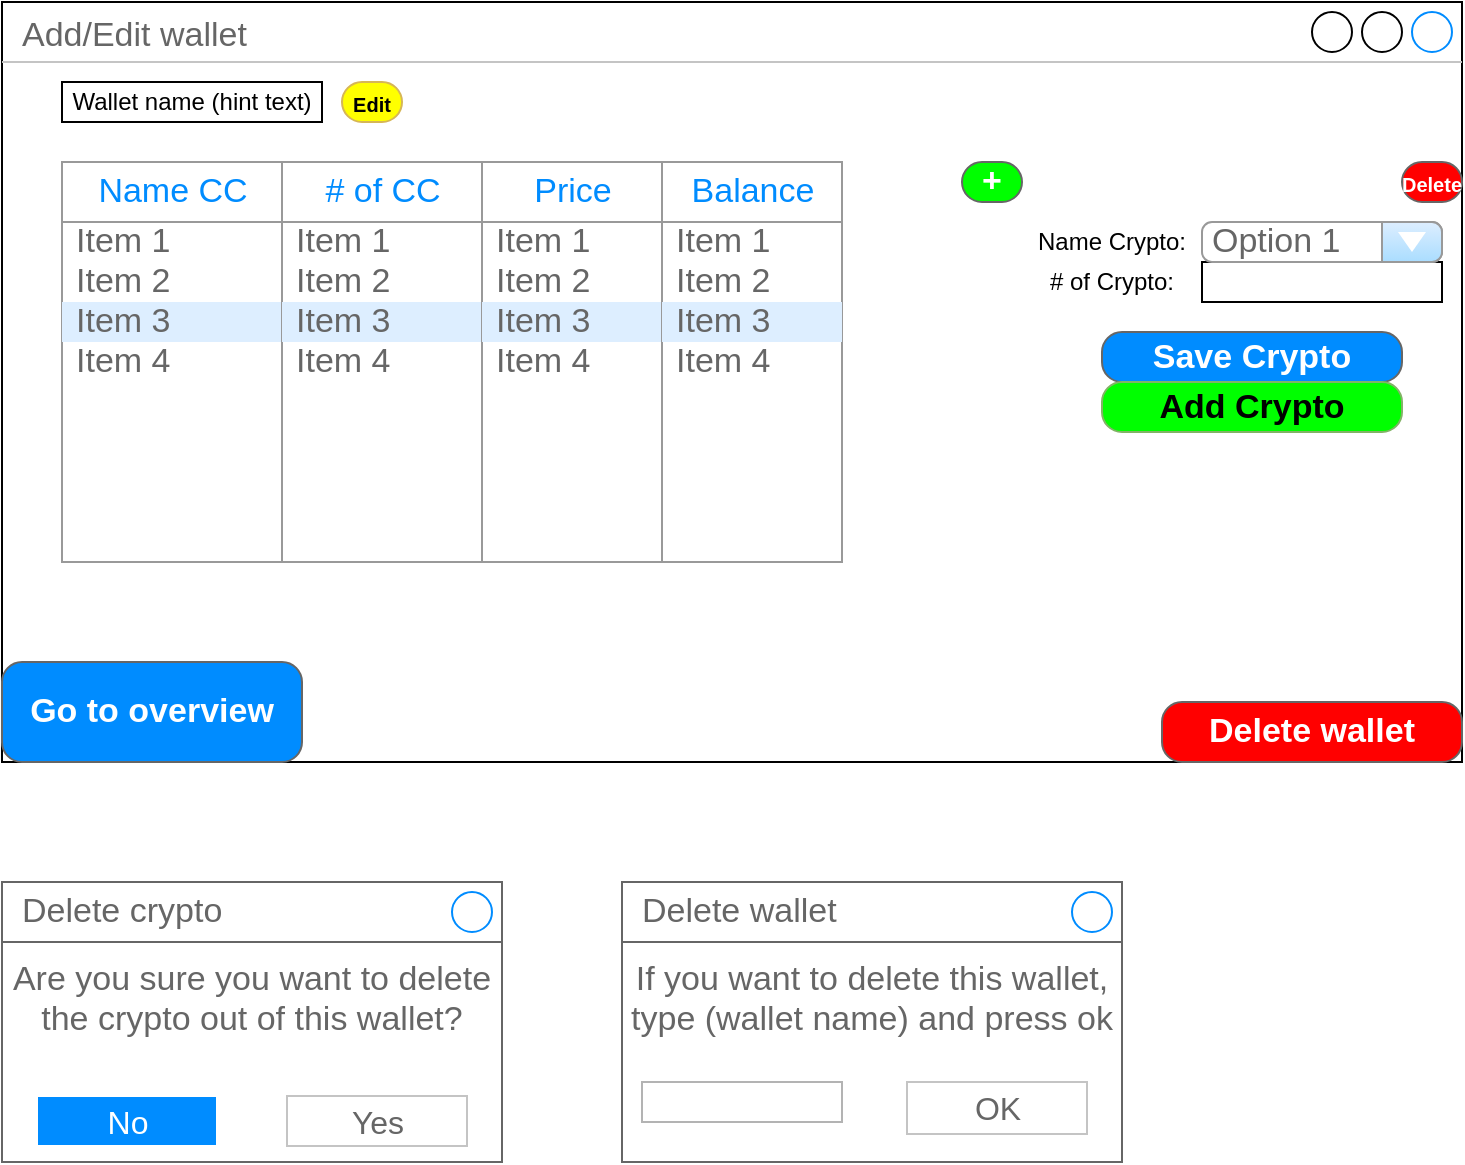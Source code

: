 <mxfile version="13.9.9" type="device"><diagram id="nyt5AFLBLkqbIVctxiFJ" name="Page-1"><mxGraphModel dx="1086" dy="806" grid="1" gridSize="10" guides="1" tooltips="1" connect="1" arrows="1" fold="1" page="1" pageScale="1" pageWidth="827" pageHeight="1169" math="0" shadow="0"><root><mxCell id="0"/><mxCell id="1" parent="0"/><mxCell id="b0OzLWJaSy7-i8YKoPhJ-1" value="Add/Edit wallet" style="strokeWidth=1;shadow=0;dashed=0;align=center;html=1;shape=mxgraph.mockup.containers.window;align=left;verticalAlign=top;spacingLeft=8;strokeColor2=#008cff;strokeColor3=#c4c4c4;fontColor=#666666;mainText=;fontSize=17;labelBackgroundColor=none;" parent="1" vertex="1"><mxGeometry width="730" height="380" as="geometry"/></mxCell><mxCell id="b0OzLWJaSy7-i8YKoPhJ-2" value="Wallet name (hint text)" style="rounded=0;whiteSpace=wrap;html=1;" parent="1" vertex="1"><mxGeometry x="30" y="40" width="130" height="20" as="geometry"/></mxCell><mxCell id="b0OzLWJaSy7-i8YKoPhJ-3" value="&lt;font style=&quot;font-size: 10px&quot;&gt;Edit&lt;/font&gt;" style="strokeWidth=1;shadow=0;dashed=0;align=center;html=1;shape=mxgraph.mockup.buttons.button;strokeColor=#d6b656;mainText=;buttonStyle=round;fontSize=17;fontStyle=1;whiteSpace=wrap;fillColor=#FFFF00;" parent="1" vertex="1"><mxGeometry x="170" y="40" width="30" height="20" as="geometry"/></mxCell><mxCell id="b0OzLWJaSy7-i8YKoPhJ-9" value="" style="strokeWidth=1;shadow=0;dashed=0;align=center;html=1;shape=mxgraph.mockup.forms.rrect;rSize=0;strokeColor=#999999;fillColor=#ffffff;" parent="1" vertex="1"><mxGeometry x="30" y="80" width="110" height="200" as="geometry"/></mxCell><mxCell id="b0OzLWJaSy7-i8YKoPhJ-10" value="Name CC" style="strokeWidth=1;shadow=0;dashed=0;align=center;html=1;shape=mxgraph.mockup.forms.rrect;rSize=0;strokeColor=#999999;fontColor=#008cff;fontSize=17;fillColor=#ffffff;resizeWidth=1;" parent="b0OzLWJaSy7-i8YKoPhJ-9" vertex="1"><mxGeometry width="110.0" height="30" relative="1" as="geometry"/></mxCell><mxCell id="b0OzLWJaSy7-i8YKoPhJ-11" value="Item 1" style="strokeWidth=1;shadow=0;dashed=0;align=center;html=1;shape=mxgraph.mockup.forms.anchor;fontSize=17;fontColor=#666666;align=left;spacingLeft=5;resizeWidth=1;" parent="b0OzLWJaSy7-i8YKoPhJ-9" vertex="1"><mxGeometry width="110.0" height="20" relative="1" as="geometry"><mxPoint y="30" as="offset"/></mxGeometry></mxCell><mxCell id="b0OzLWJaSy7-i8YKoPhJ-12" value="Item 2" style="strokeWidth=1;shadow=0;dashed=0;align=center;html=1;shape=mxgraph.mockup.forms.anchor;fontSize=17;fontColor=#666666;align=left;spacingLeft=5;resizeWidth=1;" parent="b0OzLWJaSy7-i8YKoPhJ-9" vertex="1"><mxGeometry width="110.0" height="20" relative="1" as="geometry"><mxPoint y="50" as="offset"/></mxGeometry></mxCell><mxCell id="b0OzLWJaSy7-i8YKoPhJ-13" value="Item 3" style="strokeWidth=1;shadow=0;dashed=0;align=center;html=1;shape=mxgraph.mockup.forms.rrect;rSize=0;fontSize=17;fontColor=#666666;align=left;spacingLeft=5;fillColor=#ddeeff;strokeColor=none;resizeWidth=1;" parent="b0OzLWJaSy7-i8YKoPhJ-9" vertex="1"><mxGeometry width="110.0" height="20" relative="1" as="geometry"><mxPoint y="70" as="offset"/></mxGeometry></mxCell><mxCell id="b0OzLWJaSy7-i8YKoPhJ-14" value="Item 4" style="strokeWidth=1;shadow=0;dashed=0;align=center;html=1;shape=mxgraph.mockup.forms.anchor;fontSize=17;fontColor=#666666;align=left;spacingLeft=5;resizeWidth=1;" parent="b0OzLWJaSy7-i8YKoPhJ-9" vertex="1"><mxGeometry width="110.0" height="20" relative="1" as="geometry"><mxPoint y="90" as="offset"/></mxGeometry></mxCell><mxCell id="b0OzLWJaSy7-i8YKoPhJ-15" value="" style="strokeWidth=1;shadow=0;dashed=0;align=center;html=1;shape=mxgraph.mockup.forms.rrect;rSize=0;strokeColor=#999999;fillColor=#ffffff;" parent="1" vertex="1"><mxGeometry x="140" y="80" width="100" height="200" as="geometry"/></mxCell><mxCell id="b0OzLWJaSy7-i8YKoPhJ-16" value="# of CC" style="strokeWidth=1;shadow=0;dashed=0;align=center;html=1;shape=mxgraph.mockup.forms.rrect;rSize=0;strokeColor=#999999;fontColor=#008cff;fontSize=17;fillColor=#ffffff;resizeWidth=1;" parent="b0OzLWJaSy7-i8YKoPhJ-15" vertex="1"><mxGeometry width="100" height="30" relative="1" as="geometry"/></mxCell><mxCell id="b0OzLWJaSy7-i8YKoPhJ-17" value="Item 1" style="strokeWidth=1;shadow=0;dashed=0;align=center;html=1;shape=mxgraph.mockup.forms.anchor;fontSize=17;fontColor=#666666;align=left;spacingLeft=5;resizeWidth=1;" parent="b0OzLWJaSy7-i8YKoPhJ-15" vertex="1"><mxGeometry width="100" height="20" relative="1" as="geometry"><mxPoint y="30" as="offset"/></mxGeometry></mxCell><mxCell id="b0OzLWJaSy7-i8YKoPhJ-18" value="Item 2" style="strokeWidth=1;shadow=0;dashed=0;align=center;html=1;shape=mxgraph.mockup.forms.anchor;fontSize=17;fontColor=#666666;align=left;spacingLeft=5;resizeWidth=1;" parent="b0OzLWJaSy7-i8YKoPhJ-15" vertex="1"><mxGeometry width="100" height="20" relative="1" as="geometry"><mxPoint y="50" as="offset"/></mxGeometry></mxCell><mxCell id="b0OzLWJaSy7-i8YKoPhJ-19" value="Item 3" style="strokeWidth=1;shadow=0;dashed=0;align=center;html=1;shape=mxgraph.mockup.forms.rrect;rSize=0;fontSize=17;fontColor=#666666;align=left;spacingLeft=5;fillColor=#ddeeff;strokeColor=none;resizeWidth=1;" parent="b0OzLWJaSy7-i8YKoPhJ-15" vertex="1"><mxGeometry width="100" height="20" relative="1" as="geometry"><mxPoint y="70" as="offset"/></mxGeometry></mxCell><mxCell id="b0OzLWJaSy7-i8YKoPhJ-20" value="Item 4" style="strokeWidth=1;shadow=0;dashed=0;align=center;html=1;shape=mxgraph.mockup.forms.anchor;fontSize=17;fontColor=#666666;align=left;spacingLeft=5;resizeWidth=1;" parent="b0OzLWJaSy7-i8YKoPhJ-15" vertex="1"><mxGeometry width="100" height="20" relative="1" as="geometry"><mxPoint y="90" as="offset"/></mxGeometry></mxCell><mxCell id="b0OzLWJaSy7-i8YKoPhJ-21" value="+" style="strokeWidth=1;shadow=0;dashed=0;align=center;html=1;shape=mxgraph.mockup.buttons.button;strokeColor=#666666;fontColor=#ffffff;mainText=;buttonStyle=round;fontSize=17;fontStyle=1;whiteSpace=wrap;fillColor=#00FF00;" parent="1" vertex="1"><mxGeometry x="480" y="80" width="30" height="20" as="geometry"/></mxCell><mxCell id="b0OzLWJaSy7-i8YKoPhJ-22" value="&lt;font style=&quot;font-size: 10px&quot;&gt;Delete&lt;/font&gt;" style="strokeWidth=1;shadow=0;dashed=0;align=center;html=1;shape=mxgraph.mockup.buttons.button;strokeColor=#666666;fontColor=#ffffff;mainText=;buttonStyle=round;fontSize=17;fontStyle=1;whiteSpace=wrap;fillColor=#FF0000;" parent="1" vertex="1"><mxGeometry x="700" y="80" width="30" height="20" as="geometry"/></mxCell><mxCell id="b0OzLWJaSy7-i8YKoPhJ-24" value="Name Crypto:" style="text;html=1;strokeColor=none;fillColor=none;align=center;verticalAlign=middle;whiteSpace=wrap;rounded=0;" parent="1" vertex="1"><mxGeometry x="510" y="110" width="90" height="20" as="geometry"/></mxCell><mxCell id="b0OzLWJaSy7-i8YKoPhJ-25" value="# of Crypto:" style="text;html=1;strokeColor=none;fillColor=none;align=center;verticalAlign=middle;whiteSpace=wrap;rounded=0;" parent="1" vertex="1"><mxGeometry x="510" y="130" width="90" height="20" as="geometry"/></mxCell><mxCell id="b0OzLWJaSy7-i8YKoPhJ-27" value="" style="rounded=0;whiteSpace=wrap;html=1;fillColor=#FFFFFF;" parent="1" vertex="1"><mxGeometry x="600" y="130" width="120" height="20" as="geometry"/></mxCell><mxCell id="b0OzLWJaSy7-i8YKoPhJ-28" value="Delete wallet" style="strokeWidth=1;shadow=0;dashed=0;align=center;html=1;shape=mxgraph.mockup.buttons.button;strokeColor=#666666;fontColor=#ffffff;mainText=;buttonStyle=round;fontSize=17;fontStyle=1;whiteSpace=wrap;fillColor=#FF0000;" parent="1" vertex="1"><mxGeometry x="580" y="350" width="150" height="30" as="geometry"/></mxCell><mxCell id="b0OzLWJaSy7-i8YKoPhJ-29" value="Save Crypto" style="strokeWidth=1;shadow=0;dashed=0;align=center;html=1;shape=mxgraph.mockup.buttons.button;strokeColor=#666666;fontColor=#ffffff;mainText=;buttonStyle=round;fontSize=17;fontStyle=1;fillColor=#008cff;whiteSpace=wrap;" parent="1" vertex="1"><mxGeometry x="550" y="165" width="150" height="25" as="geometry"/></mxCell><mxCell id="b0OzLWJaSy7-i8YKoPhJ-30" value="Go to overview" style="strokeWidth=1;shadow=0;dashed=0;align=center;html=1;shape=mxgraph.mockup.buttons.button;strokeColor=#666666;fontColor=#ffffff;mainText=;buttonStyle=round;fontSize=17;fontStyle=1;fillColor=#008cff;whiteSpace=wrap;" parent="1" vertex="1"><mxGeometry y="330" width="150" height="50" as="geometry"/></mxCell><mxCell id="b0OzLWJaSy7-i8YKoPhJ-31" value="Are you sure you want to delete the crypto out of this wallet?" style="strokeWidth=1;shadow=0;dashed=0;align=center;html=1;shape=mxgraph.mockup.containers.rrect;rSize=0;strokeColor=#666666;fontColor=#666666;fontSize=17;verticalAlign=top;whiteSpace=wrap;fillColor=#ffffff;spacingTop=32;" parent="1" vertex="1"><mxGeometry y="440" width="250" height="140" as="geometry"/></mxCell><mxCell id="b0OzLWJaSy7-i8YKoPhJ-32" value="Delete crypto" style="strokeWidth=1;shadow=0;dashed=0;align=center;html=1;shape=mxgraph.mockup.containers.rrect;rSize=0;fontSize=17;fontColor=#666666;strokeColor=#666666;align=left;spacingLeft=8;fillColor=none;resizeWidth=1;" parent="b0OzLWJaSy7-i8YKoPhJ-31" vertex="1"><mxGeometry width="250" height="30" relative="1" as="geometry"/></mxCell><mxCell id="b0OzLWJaSy7-i8YKoPhJ-33" value="" style="shape=ellipse;strokeColor=#008cff;resizable=0;fillColor=none;html=1;" parent="b0OzLWJaSy7-i8YKoPhJ-32" vertex="1"><mxGeometry x="1" y="0.5" width="20" height="20" relative="1" as="geometry"><mxPoint x="-25" y="-10" as="offset"/></mxGeometry></mxCell><mxCell id="b0OzLWJaSy7-i8YKoPhJ-34" value="&lt;font color=&quot;#ffffff&quot;&gt;No&lt;/font&gt;" style="strokeWidth=1;shadow=0;dashed=0;align=center;html=1;shape=mxgraph.mockup.containers.rrect;rSize=0;fontSize=16;fontColor=#666666;whiteSpace=wrap;fillColor=#008CFF;strokeColor=#FFFFFF;" parent="b0OzLWJaSy7-i8YKoPhJ-31" vertex="1"><mxGeometry x="0.25" y="1" width="90" height="25" relative="1" as="geometry"><mxPoint x="-45" y="-33" as="offset"/></mxGeometry></mxCell><mxCell id="b0OzLWJaSy7-i8YKoPhJ-35" value="Yes" style="strokeWidth=1;shadow=0;dashed=0;align=center;html=1;shape=mxgraph.mockup.containers.rrect;rSize=0;fontSize=16;fontColor=#666666;strokeColor=#c4c4c4;whiteSpace=wrap;fillColor=none;" parent="b0OzLWJaSy7-i8YKoPhJ-31" vertex="1"><mxGeometry x="0.75" y="1" width="90" height="25" relative="1" as="geometry"><mxPoint x="-45" y="-33" as="offset"/></mxGeometry></mxCell><mxCell id="b0OzLWJaSy7-i8YKoPhJ-36" value="If you want to delete this wallet, type (wallet name) and press ok" style="strokeWidth=1;shadow=0;dashed=0;align=center;html=1;shape=mxgraph.mockup.containers.rrect;rSize=0;strokeColor=#666666;fontColor=#666666;fontSize=17;verticalAlign=top;whiteSpace=wrap;fillColor=#ffffff;spacingTop=32;" parent="1" vertex="1"><mxGeometry x="310" y="440" width="250" height="140" as="geometry"/></mxCell><mxCell id="b0OzLWJaSy7-i8YKoPhJ-37" value="Delete wallet" style="strokeWidth=1;shadow=0;dashed=0;align=center;html=1;shape=mxgraph.mockup.containers.rrect;rSize=0;fontSize=17;fontColor=#666666;strokeColor=#666666;align=left;spacingLeft=8;fillColor=none;resizeWidth=1;" parent="b0OzLWJaSy7-i8YKoPhJ-36" vertex="1"><mxGeometry width="250" height="30" relative="1" as="geometry"/></mxCell><mxCell id="b0OzLWJaSy7-i8YKoPhJ-38" value="" style="shape=ellipse;strokeColor=#008cff;resizable=0;fillColor=none;html=1;" parent="b0OzLWJaSy7-i8YKoPhJ-37" vertex="1"><mxGeometry x="1" y="0.5" width="20" height="20" relative="1" as="geometry"><mxPoint x="-25" y="-10" as="offset"/></mxGeometry></mxCell><mxCell id="b0OzLWJaSy7-i8YKoPhJ-40" value="OK" style="strokeWidth=1;shadow=0;dashed=0;align=center;html=1;shape=mxgraph.mockup.containers.rrect;rSize=0;fontSize=16;fontColor=#666666;strokeColor=#c4c4c4;whiteSpace=wrap;fillColor=none;" parent="b0OzLWJaSy7-i8YKoPhJ-36" vertex="1"><mxGeometry x="0.75" y="1" width="90" height="26" relative="1" as="geometry"><mxPoint x="-45" y="-40" as="offset"/></mxGeometry></mxCell><mxCell id="b0OzLWJaSy7-i8YKoPhJ-41" value="" style="rounded=0;whiteSpace=wrap;html=1;fillColor=#FFFFFF;strokeColor=#B3B3B3;" parent="b0OzLWJaSy7-i8YKoPhJ-36" vertex="1"><mxGeometry x="10" y="100" width="100" height="20" as="geometry"/></mxCell><mxCell id="0Ll6bS9byCKZ0_geZgE5-1" value="Add Crypto" style="strokeWidth=1;shadow=0;dashed=0;align=center;html=1;shape=mxgraph.mockup.buttons.button;strokeColor=#82b366;mainText=;buttonStyle=round;fontSize=17;fontStyle=1;whiteSpace=wrap;fillColor=#00FF00;" parent="1" vertex="1"><mxGeometry x="550" y="190" width="150" height="25" as="geometry"/></mxCell><mxCell id="A1pbSLy1opWFd4LHDR3F-1" value="Option 1" style="strokeWidth=1;shadow=0;dashed=0;align=center;html=1;shape=mxgraph.mockup.forms.comboBox;strokeColor=#999999;fillColor=#ddeeff;align=left;fillColor2=#aaddff;mainText=;fontColor=#666666;fontSize=17;spacingLeft=3;" parent="1" vertex="1"><mxGeometry x="600" y="110" width="120" height="20" as="geometry"/></mxCell><mxCell id="CwGiAO2yVya6aghG2nGB-1" value="" style="strokeWidth=1;shadow=0;dashed=0;align=center;html=1;shape=mxgraph.mockup.forms.rrect;rSize=0;strokeColor=#999999;fillColor=#ffffff;" vertex="1" parent="1"><mxGeometry x="240" y="80" width="90" height="200" as="geometry"/></mxCell><mxCell id="CwGiAO2yVya6aghG2nGB-2" value="Price" style="strokeWidth=1;shadow=0;dashed=0;align=center;html=1;shape=mxgraph.mockup.forms.rrect;rSize=0;strokeColor=#999999;fontColor=#008cff;fontSize=17;fillColor=#ffffff;resizeWidth=1;" vertex="1" parent="CwGiAO2yVya6aghG2nGB-1"><mxGeometry width="90" height="30" relative="1" as="geometry"/></mxCell><mxCell id="CwGiAO2yVya6aghG2nGB-3" value="Item 1" style="strokeWidth=1;shadow=0;dashed=0;align=center;html=1;shape=mxgraph.mockup.forms.anchor;fontSize=17;fontColor=#666666;align=left;spacingLeft=5;resizeWidth=1;" vertex="1" parent="CwGiAO2yVya6aghG2nGB-1"><mxGeometry width="90" height="20" relative="1" as="geometry"><mxPoint y="30" as="offset"/></mxGeometry></mxCell><mxCell id="CwGiAO2yVya6aghG2nGB-4" value="Item 2" style="strokeWidth=1;shadow=0;dashed=0;align=center;html=1;shape=mxgraph.mockup.forms.anchor;fontSize=17;fontColor=#666666;align=left;spacingLeft=5;resizeWidth=1;" vertex="1" parent="CwGiAO2yVya6aghG2nGB-1"><mxGeometry width="90" height="20" relative="1" as="geometry"><mxPoint y="50" as="offset"/></mxGeometry></mxCell><mxCell id="CwGiAO2yVya6aghG2nGB-5" value="Item 3" style="strokeWidth=1;shadow=0;dashed=0;align=center;html=1;shape=mxgraph.mockup.forms.rrect;rSize=0;fontSize=17;fontColor=#666666;align=left;spacingLeft=5;fillColor=#ddeeff;strokeColor=none;resizeWidth=1;" vertex="1" parent="CwGiAO2yVya6aghG2nGB-1"><mxGeometry width="90" height="20" relative="1" as="geometry"><mxPoint y="70" as="offset"/></mxGeometry></mxCell><mxCell id="CwGiAO2yVya6aghG2nGB-6" value="Item 4" style="strokeWidth=1;shadow=0;dashed=0;align=center;html=1;shape=mxgraph.mockup.forms.anchor;fontSize=17;fontColor=#666666;align=left;spacingLeft=5;resizeWidth=1;" vertex="1" parent="CwGiAO2yVya6aghG2nGB-1"><mxGeometry width="90" height="20" relative="1" as="geometry"><mxPoint y="90" as="offset"/></mxGeometry></mxCell><mxCell id="CwGiAO2yVya6aghG2nGB-7" value="" style="strokeWidth=1;shadow=0;dashed=0;align=center;html=1;shape=mxgraph.mockup.forms.rrect;rSize=0;strokeColor=#999999;fillColor=#ffffff;" vertex="1" parent="1"><mxGeometry x="330" y="80" width="90" height="200" as="geometry"/></mxCell><mxCell id="CwGiAO2yVya6aghG2nGB-8" value="Balance" style="strokeWidth=1;shadow=0;dashed=0;align=center;html=1;shape=mxgraph.mockup.forms.rrect;rSize=0;strokeColor=#999999;fontColor=#008cff;fontSize=17;fillColor=#ffffff;resizeWidth=1;" vertex="1" parent="CwGiAO2yVya6aghG2nGB-7"><mxGeometry width="90" height="30" relative="1" as="geometry"/></mxCell><mxCell id="CwGiAO2yVya6aghG2nGB-9" value="Item 1" style="strokeWidth=1;shadow=0;dashed=0;align=center;html=1;shape=mxgraph.mockup.forms.anchor;fontSize=17;fontColor=#666666;align=left;spacingLeft=5;resizeWidth=1;" vertex="1" parent="CwGiAO2yVya6aghG2nGB-7"><mxGeometry width="90" height="20" relative="1" as="geometry"><mxPoint y="30" as="offset"/></mxGeometry></mxCell><mxCell id="CwGiAO2yVya6aghG2nGB-10" value="Item 2" style="strokeWidth=1;shadow=0;dashed=0;align=center;html=1;shape=mxgraph.mockup.forms.anchor;fontSize=17;fontColor=#666666;align=left;spacingLeft=5;resizeWidth=1;" vertex="1" parent="CwGiAO2yVya6aghG2nGB-7"><mxGeometry width="90" height="20" relative="1" as="geometry"><mxPoint y="50" as="offset"/></mxGeometry></mxCell><mxCell id="CwGiAO2yVya6aghG2nGB-11" value="Item 3" style="strokeWidth=1;shadow=0;dashed=0;align=center;html=1;shape=mxgraph.mockup.forms.rrect;rSize=0;fontSize=17;fontColor=#666666;align=left;spacingLeft=5;fillColor=#ddeeff;strokeColor=none;resizeWidth=1;" vertex="1" parent="CwGiAO2yVya6aghG2nGB-7"><mxGeometry width="90" height="20" relative="1" as="geometry"><mxPoint y="70" as="offset"/></mxGeometry></mxCell><mxCell id="CwGiAO2yVya6aghG2nGB-12" value="Item 4" style="strokeWidth=1;shadow=0;dashed=0;align=center;html=1;shape=mxgraph.mockup.forms.anchor;fontSize=17;fontColor=#666666;align=left;spacingLeft=5;resizeWidth=1;" vertex="1" parent="CwGiAO2yVya6aghG2nGB-7"><mxGeometry width="90" height="20" relative="1" as="geometry"><mxPoint y="90" as="offset"/></mxGeometry></mxCell></root></mxGraphModel></diagram></mxfile>